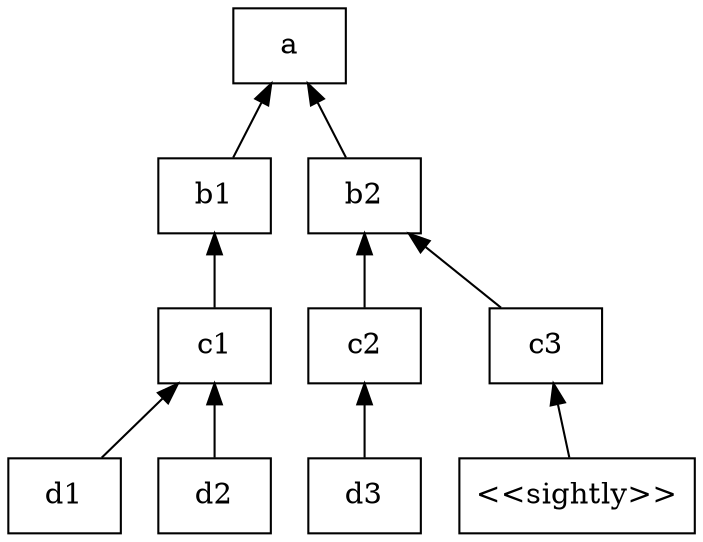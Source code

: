 digraph graphname
 {
rankdir=BT
 node[shape=rectangle]
     d1 -> c1 -> b1 -> a;
     d2 -> c1 ;
     d3 -> c2 -> b2 -> a;
     d4 -> c3 -> b2 ;


     d4[label="<<sightly>>"]
 }